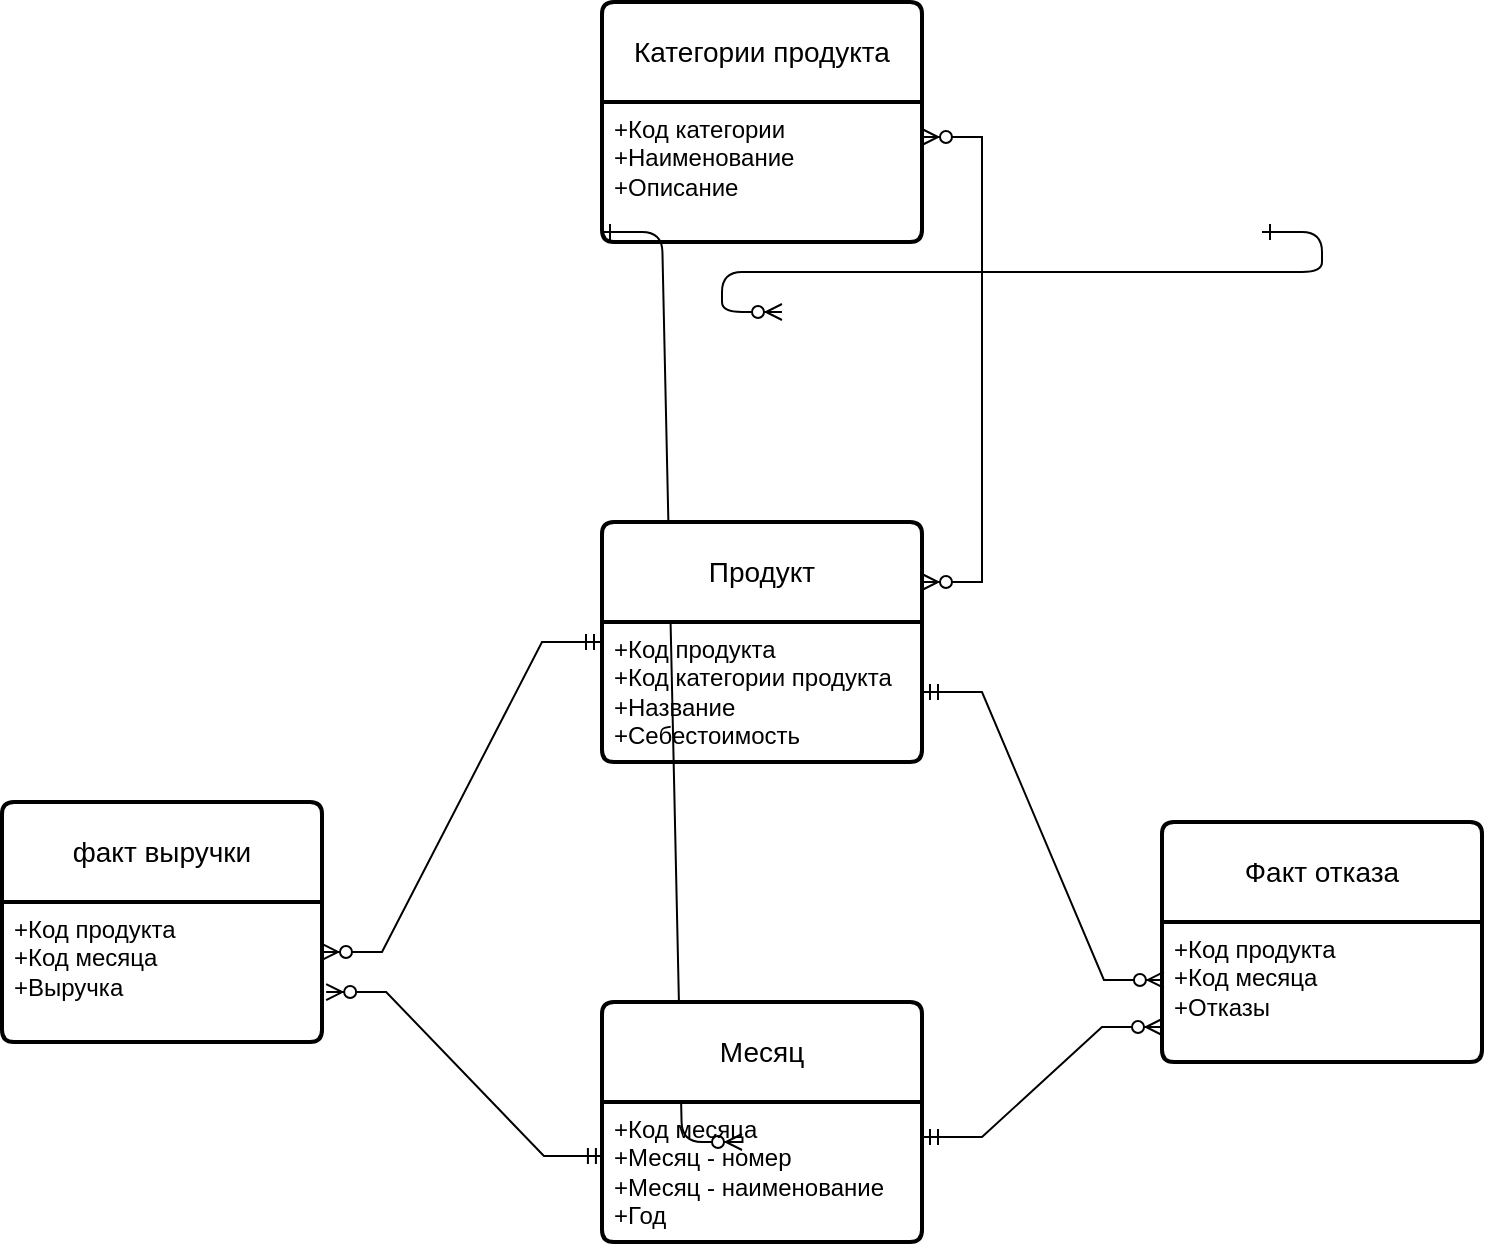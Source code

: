 <mxfile version="22.1.3" type="github">
  <diagram id="R2lEEEUBdFMjLlhIrx00" name="Page-1">
    <mxGraphModel dx="1434" dy="878" grid="1" gridSize="10" guides="1" tooltips="1" connect="1" arrows="1" fold="1" page="1" pageScale="1" pageWidth="850" pageHeight="1100" math="0" shadow="0" extFonts="Permanent Marker^https://fonts.googleapis.com/css?family=Permanent+Marker">
      <root>
        <mxCell id="0" />
        <mxCell id="1" parent="0" />
        <mxCell id="C-vyLk0tnHw3VtMMgP7b-1" value="" style="edgeStyle=entityRelationEdgeStyle;endArrow=ERzeroToMany;startArrow=ERone;endFill=1;startFill=0;" parent="1" target="C-vyLk0tnHw3VtMMgP7b-6" edge="1">
          <mxGeometry width="100" height="100" relative="1" as="geometry">
            <mxPoint x="370" y="165" as="sourcePoint" />
            <mxPoint x="440" y="620" as="targetPoint" />
          </mxGeometry>
        </mxCell>
        <mxCell id="C-vyLk0tnHw3VtMMgP7b-12" value="" style="edgeStyle=entityRelationEdgeStyle;endArrow=ERzeroToMany;startArrow=ERone;endFill=1;startFill=0;" parent="1" target="C-vyLk0tnHw3VtMMgP7b-17" edge="1">
          <mxGeometry width="100" height="100" relative="1" as="geometry">
            <mxPoint x="700" y="165" as="sourcePoint" />
            <mxPoint x="460" y="205" as="targetPoint" />
          </mxGeometry>
        </mxCell>
        <mxCell id="ETQsR8EFnwbttZ_quNTG-14" value="факт выручки" style="swimlane;childLayout=stackLayout;horizontal=1;startSize=50;horizontalStack=0;rounded=1;fontSize=14;fontStyle=0;strokeWidth=2;resizeParent=0;resizeLast=1;shadow=0;dashed=0;align=center;arcSize=4;whiteSpace=wrap;html=1;" vertex="1" parent="1">
          <mxGeometry x="70" y="450" width="160" height="120" as="geometry" />
        </mxCell>
        <mxCell id="ETQsR8EFnwbttZ_quNTG-15" value="+Код продукта&lt;br&gt;+Код месяца&lt;br&gt;+Выручка" style="align=left;strokeColor=none;fillColor=none;spacingLeft=4;fontSize=12;verticalAlign=top;resizable=0;rotatable=0;part=1;html=1;" vertex="1" parent="ETQsR8EFnwbttZ_quNTG-14">
          <mxGeometry y="50" width="160" height="70" as="geometry" />
        </mxCell>
        <mxCell id="ETQsR8EFnwbttZ_quNTG-16" value="Факт отказа" style="swimlane;childLayout=stackLayout;horizontal=1;startSize=50;horizontalStack=0;rounded=1;fontSize=14;fontStyle=0;strokeWidth=2;resizeParent=0;resizeLast=1;shadow=0;dashed=0;align=center;arcSize=4;whiteSpace=wrap;html=1;" vertex="1" parent="1">
          <mxGeometry x="650" y="460" width="160" height="120" as="geometry" />
        </mxCell>
        <mxCell id="ETQsR8EFnwbttZ_quNTG-17" value="+Код продукта&lt;br&gt;+Код месяца&lt;br&gt;+Отказы" style="align=left;strokeColor=none;fillColor=none;spacingLeft=4;fontSize=12;verticalAlign=top;resizable=0;rotatable=0;part=1;html=1;" vertex="1" parent="ETQsR8EFnwbttZ_quNTG-16">
          <mxGeometry y="50" width="160" height="70" as="geometry" />
        </mxCell>
        <mxCell id="ETQsR8EFnwbttZ_quNTG-18" value="Продукт" style="swimlane;childLayout=stackLayout;horizontal=1;startSize=50;horizontalStack=0;rounded=1;fontSize=14;fontStyle=0;strokeWidth=2;resizeParent=0;resizeLast=1;shadow=0;dashed=0;align=center;arcSize=4;whiteSpace=wrap;html=1;" vertex="1" parent="1">
          <mxGeometry x="370" y="310" width="160" height="120" as="geometry" />
        </mxCell>
        <mxCell id="ETQsR8EFnwbttZ_quNTG-19" value="+Код продукта&lt;br&gt;+Код категории продукта&lt;br&gt;+Название&lt;br&gt;+Себестоимость" style="align=left;strokeColor=none;fillColor=none;spacingLeft=4;fontSize=12;verticalAlign=top;resizable=0;rotatable=0;part=1;html=1;" vertex="1" parent="ETQsR8EFnwbttZ_quNTG-18">
          <mxGeometry y="50" width="160" height="70" as="geometry" />
        </mxCell>
        <mxCell id="ETQsR8EFnwbttZ_quNTG-20" value="Месяц" style="swimlane;childLayout=stackLayout;horizontal=1;startSize=50;horizontalStack=0;rounded=1;fontSize=14;fontStyle=0;strokeWidth=2;resizeParent=0;resizeLast=1;shadow=0;dashed=0;align=center;arcSize=4;whiteSpace=wrap;html=1;" vertex="1" parent="1">
          <mxGeometry x="370" y="550" width="160" height="120" as="geometry" />
        </mxCell>
        <mxCell id="ETQsR8EFnwbttZ_quNTG-21" value="+Код месяца&lt;br&gt;+Месяц - номер&lt;br&gt;+Месяц - наименование&lt;br&gt;+Год" style="align=left;strokeColor=none;fillColor=none;spacingLeft=4;fontSize=12;verticalAlign=top;resizable=0;rotatable=0;part=1;html=1;" vertex="1" parent="ETQsR8EFnwbttZ_quNTG-20">
          <mxGeometry y="50" width="160" height="70" as="geometry" />
        </mxCell>
        <mxCell id="ETQsR8EFnwbttZ_quNTG-22" value="Категории продукта" style="swimlane;childLayout=stackLayout;horizontal=1;startSize=50;horizontalStack=0;rounded=1;fontSize=14;fontStyle=0;strokeWidth=2;resizeParent=0;resizeLast=1;shadow=0;dashed=0;align=center;arcSize=4;whiteSpace=wrap;html=1;" vertex="1" parent="1">
          <mxGeometry x="370" y="50" width="160" height="120" as="geometry" />
        </mxCell>
        <mxCell id="ETQsR8EFnwbttZ_quNTG-23" value="+Код категории&lt;br&gt;+Наименование&lt;br&gt;+Описание" style="align=left;strokeColor=none;fillColor=none;spacingLeft=4;fontSize=12;verticalAlign=top;resizable=0;rotatable=0;part=1;html=1;" vertex="1" parent="ETQsR8EFnwbttZ_quNTG-22">
          <mxGeometry y="50" width="160" height="70" as="geometry" />
        </mxCell>
        <mxCell id="ETQsR8EFnwbttZ_quNTG-24" value="" style="edgeStyle=entityRelationEdgeStyle;fontSize=12;html=1;endArrow=ERzeroToMany;endFill=1;startArrow=ERzeroToMany;rounded=0;exitX=1;exitY=0.25;exitDx=0;exitDy=0;entryX=1;entryY=0.25;entryDx=0;entryDy=0;" edge="1" parent="1" source="ETQsR8EFnwbttZ_quNTG-18" target="ETQsR8EFnwbttZ_quNTG-23">
          <mxGeometry width="100" height="100" relative="1" as="geometry">
            <mxPoint x="630" y="240" as="sourcePoint" />
            <mxPoint x="500" y="220" as="targetPoint" />
          </mxGeometry>
        </mxCell>
        <mxCell id="ETQsR8EFnwbttZ_quNTG-25" value="" style="edgeStyle=entityRelationEdgeStyle;fontSize=12;html=1;endArrow=ERzeroToMany;startArrow=ERmandOne;rounded=0;entryX=1;entryY=0.357;entryDx=0;entryDy=0;entryPerimeter=0;exitX=0;exitY=0.5;exitDx=0;exitDy=0;" edge="1" parent="1" source="ETQsR8EFnwbttZ_quNTG-18" target="ETQsR8EFnwbttZ_quNTG-15">
          <mxGeometry width="100" height="100" relative="1" as="geometry">
            <mxPoint x="260" y="550" as="sourcePoint" />
            <mxPoint x="360" y="450" as="targetPoint" />
          </mxGeometry>
        </mxCell>
        <mxCell id="ETQsR8EFnwbttZ_quNTG-26" value="" style="edgeStyle=entityRelationEdgeStyle;fontSize=12;html=1;endArrow=ERzeroToMany;startArrow=ERmandOne;rounded=0;entryX=0.006;entryY=0.414;entryDx=0;entryDy=0;exitX=1;exitY=0.5;exitDx=0;exitDy=0;entryPerimeter=0;" edge="1" parent="1" source="ETQsR8EFnwbttZ_quNTG-19" target="ETQsR8EFnwbttZ_quNTG-17">
          <mxGeometry width="100" height="100" relative="1" as="geometry">
            <mxPoint x="180" y="710" as="sourcePoint" />
            <mxPoint x="280" y="610" as="targetPoint" />
          </mxGeometry>
        </mxCell>
        <mxCell id="ETQsR8EFnwbttZ_quNTG-27" value="" style="edgeStyle=entityRelationEdgeStyle;fontSize=12;html=1;endArrow=ERzeroToMany;startArrow=ERmandOne;rounded=0;exitX=0.006;exitY=0.386;exitDx=0;exitDy=0;exitPerimeter=0;entryX=1.013;entryY=0.643;entryDx=0;entryDy=0;entryPerimeter=0;" edge="1" parent="1" source="ETQsR8EFnwbttZ_quNTG-21" target="ETQsR8EFnwbttZ_quNTG-15">
          <mxGeometry width="100" height="100" relative="1" as="geometry">
            <mxPoint x="150" y="750" as="sourcePoint" />
            <mxPoint x="250" y="650" as="targetPoint" />
          </mxGeometry>
        </mxCell>
        <mxCell id="ETQsR8EFnwbttZ_quNTG-28" value="" style="edgeStyle=entityRelationEdgeStyle;fontSize=12;html=1;endArrow=ERzeroToMany;startArrow=ERmandOne;rounded=0;exitX=1;exitY=0.25;exitDx=0;exitDy=0;entryX=0;entryY=0.75;entryDx=0;entryDy=0;" edge="1" parent="1" source="ETQsR8EFnwbttZ_quNTG-21" target="ETQsR8EFnwbttZ_quNTG-17">
          <mxGeometry width="100" height="100" relative="1" as="geometry">
            <mxPoint x="610" y="780" as="sourcePoint" />
            <mxPoint x="710" y="680" as="targetPoint" />
          </mxGeometry>
        </mxCell>
      </root>
    </mxGraphModel>
  </diagram>
</mxfile>
